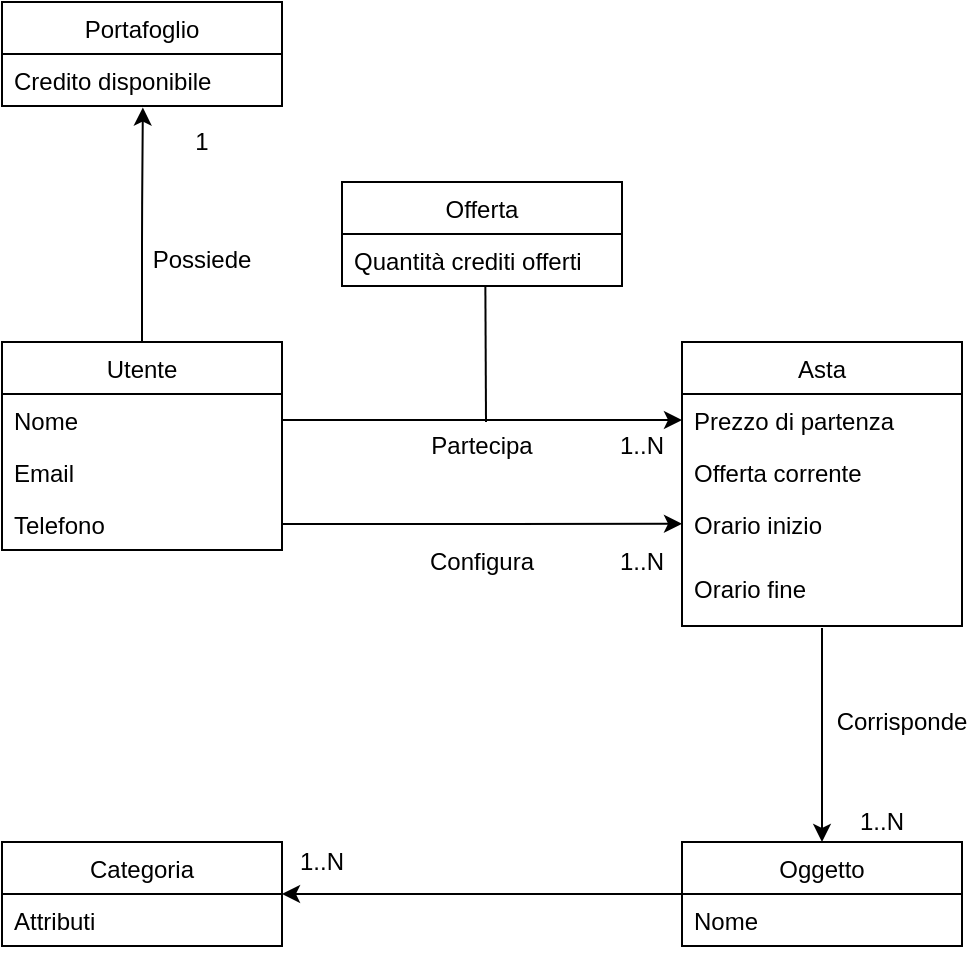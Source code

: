 <mxfile version="12.7.0" type="device"><diagram id="C5RBs43oDa-KdzZeNtuy" name="Page-1"><mxGraphModel dx="1422" dy="802" grid="1" gridSize="10" guides="1" tooltips="1" connect="1" arrows="1" fold="1" page="1" pageScale="1" pageWidth="827" pageHeight="1169" math="0" shadow="0"><root><mxCell id="WIyWlLk6GJQsqaUBKTNV-0"/><mxCell id="WIyWlLk6GJQsqaUBKTNV-1" parent="WIyWlLk6GJQsqaUBKTNV-0"/><mxCell id="xIt5EXOKrvQGk8ZwAL8l-31" style="edgeStyle=orthogonalEdgeStyle;rounded=1;orthogonalLoop=1;jettySize=auto;html=1;exitX=0.5;exitY=0;exitDx=0;exitDy=0;entryX=0.503;entryY=1.03;entryDx=0;entryDy=0;entryPerimeter=0;" parent="WIyWlLk6GJQsqaUBKTNV-1" source="xIt5EXOKrvQGk8ZwAL8l-0" target="xIt5EXOKrvQGk8ZwAL8l-21" edge="1"><mxGeometry relative="1" as="geometry"/></mxCell><mxCell id="xIt5EXOKrvQGk8ZwAL8l-0" value="Utente" style="swimlane;fontStyle=0;childLayout=stackLayout;horizontal=1;startSize=26;fillColor=none;horizontalStack=0;resizeParent=1;resizeParentMax=0;resizeLast=0;collapsible=1;marginBottom=0;" parent="WIyWlLk6GJQsqaUBKTNV-1" vertex="1"><mxGeometry x="60" y="190" width="140" height="104" as="geometry"/></mxCell><mxCell id="xIt5EXOKrvQGk8ZwAL8l-1" value="Nome" style="text;strokeColor=none;fillColor=none;align=left;verticalAlign=top;spacingLeft=4;spacingRight=4;overflow=hidden;rotatable=0;points=[[0,0.5],[1,0.5]];portConstraint=eastwest;" parent="xIt5EXOKrvQGk8ZwAL8l-0" vertex="1"><mxGeometry y="26" width="140" height="26" as="geometry"/></mxCell><mxCell id="xIt5EXOKrvQGk8ZwAL8l-2" value="Email" style="text;strokeColor=none;fillColor=none;align=left;verticalAlign=top;spacingLeft=4;spacingRight=4;overflow=hidden;rotatable=0;points=[[0,0.5],[1,0.5]];portConstraint=eastwest;" parent="xIt5EXOKrvQGk8ZwAL8l-0" vertex="1"><mxGeometry y="52" width="140" height="26" as="geometry"/></mxCell><mxCell id="xIt5EXOKrvQGk8ZwAL8l-3" value="Telefono" style="text;strokeColor=none;fillColor=none;align=left;verticalAlign=top;spacingLeft=4;spacingRight=4;overflow=hidden;rotatable=0;points=[[0,0.5],[1,0.5]];portConstraint=eastwest;" parent="xIt5EXOKrvQGk8ZwAL8l-0" vertex="1"><mxGeometry y="78" width="140" height="26" as="geometry"/></mxCell><mxCell id="xIt5EXOKrvQGk8ZwAL8l-4" value="Asta" style="swimlane;fontStyle=0;childLayout=stackLayout;horizontal=1;startSize=26;fillColor=none;horizontalStack=0;resizeParent=1;resizeParentMax=0;resizeLast=0;collapsible=1;marginBottom=0;shadow=0;" parent="WIyWlLk6GJQsqaUBKTNV-1" vertex="1"><mxGeometry x="400" y="190" width="140" height="142" as="geometry"><mxRectangle x="260" y="430" width="60" height="26" as="alternateBounds"/></mxGeometry></mxCell><mxCell id="xIt5EXOKrvQGk8ZwAL8l-5" value="Prezzo di partenza&#xA;" style="text;strokeColor=none;fillColor=none;align=left;verticalAlign=top;spacingLeft=4;spacingRight=4;overflow=hidden;rotatable=0;points=[[0,0.5],[1,0.5]];portConstraint=eastwest;" parent="xIt5EXOKrvQGk8ZwAL8l-4" vertex="1"><mxGeometry y="26" width="140" height="26" as="geometry"/></mxCell><mxCell id="xIt5EXOKrvQGk8ZwAL8l-6" value="Offerta corrente" style="text;strokeColor=none;fillColor=none;align=left;verticalAlign=top;spacingLeft=4;spacingRight=4;overflow=hidden;rotatable=0;points=[[0,0.5],[1,0.5]];portConstraint=eastwest;" parent="xIt5EXOKrvQGk8ZwAL8l-4" vertex="1"><mxGeometry y="52" width="140" height="26" as="geometry"/></mxCell><mxCell id="xIt5EXOKrvQGk8ZwAL8l-7" value="Orario inizio&#xA;" style="text;strokeColor=none;fillColor=none;align=left;verticalAlign=top;spacingLeft=4;spacingRight=4;overflow=hidden;rotatable=0;points=[[0,0.5],[1,0.5]];portConstraint=eastwest;" parent="xIt5EXOKrvQGk8ZwAL8l-4" vertex="1"><mxGeometry y="78" width="140" height="32" as="geometry"/></mxCell><mxCell id="xIt5EXOKrvQGk8ZwAL8l-8" value="Orario fine" style="text;strokeColor=none;fillColor=none;align=left;verticalAlign=top;spacingLeft=4;spacingRight=4;overflow=hidden;rotatable=0;points=[[0,0.5],[1,0.5]];portConstraint=eastwest;" parent="xIt5EXOKrvQGk8ZwAL8l-4" vertex="1"><mxGeometry y="110" width="140" height="32" as="geometry"/></mxCell><mxCell id="xIt5EXOKrvQGk8ZwAL8l-28" style="edgeStyle=orthogonalEdgeStyle;rounded=1;orthogonalLoop=1;jettySize=auto;html=1;exitX=0;exitY=0.5;exitDx=0;exitDy=0;entryX=1;entryY=0.5;entryDx=0;entryDy=0;" parent="WIyWlLk6GJQsqaUBKTNV-1" source="xIt5EXOKrvQGk8ZwAL8l-10" target="xIt5EXOKrvQGk8ZwAL8l-14" edge="1"><mxGeometry relative="1" as="geometry"/></mxCell><mxCell id="xIt5EXOKrvQGk8ZwAL8l-10" value="Oggetto" style="swimlane;fontStyle=0;childLayout=stackLayout;horizontal=1;startSize=26;fillColor=none;horizontalStack=0;resizeParent=1;resizeParentMax=0;resizeLast=0;collapsible=1;marginBottom=0;shadow=0;" parent="WIyWlLk6GJQsqaUBKTNV-1" vertex="1"><mxGeometry x="400" y="440" width="140" height="52" as="geometry"/></mxCell><mxCell id="xIt5EXOKrvQGk8ZwAL8l-11" value="Nome" style="text;strokeColor=none;fillColor=none;align=left;verticalAlign=top;spacingLeft=4;spacingRight=4;overflow=hidden;rotatable=0;points=[[0,0.5],[1,0.5]];portConstraint=eastwest;" parent="xIt5EXOKrvQGk8ZwAL8l-10" vertex="1"><mxGeometry y="26" width="140" height="26" as="geometry"/></mxCell><mxCell id="xIt5EXOKrvQGk8ZwAL8l-14" value="Categoria" style="swimlane;fontStyle=0;childLayout=stackLayout;horizontal=1;startSize=26;fillColor=none;horizontalStack=0;resizeParent=1;resizeParentMax=0;resizeLast=0;collapsible=1;marginBottom=0;shadow=0;" parent="WIyWlLk6GJQsqaUBKTNV-1" vertex="1"><mxGeometry x="60" y="440" width="140" height="52" as="geometry"/></mxCell><mxCell id="xIt5EXOKrvQGk8ZwAL8l-15" value="Attributi" style="text;strokeColor=none;fillColor=none;align=left;verticalAlign=top;spacingLeft=4;spacingRight=4;overflow=hidden;rotatable=0;points=[[0,0.5],[1,0.5]];portConstraint=eastwest;" parent="xIt5EXOKrvQGk8ZwAL8l-14" vertex="1"><mxGeometry y="26" width="140" height="26" as="geometry"/></mxCell><mxCell id="xIt5EXOKrvQGk8ZwAL8l-20" value="Portafoglio" style="swimlane;fontStyle=0;childLayout=stackLayout;horizontal=1;startSize=26;fillColor=none;horizontalStack=0;resizeParent=1;resizeParentMax=0;resizeLast=0;collapsible=1;marginBottom=0;shadow=0;" parent="WIyWlLk6GJQsqaUBKTNV-1" vertex="1"><mxGeometry x="60" y="20" width="140" height="52" as="geometry"/></mxCell><mxCell id="xIt5EXOKrvQGk8ZwAL8l-21" value="Credito disponibile" style="text;strokeColor=none;fillColor=none;align=left;verticalAlign=top;spacingLeft=4;spacingRight=4;overflow=hidden;rotatable=0;points=[[0,0.5],[1,0.5]];portConstraint=eastwest;" parent="xIt5EXOKrvQGk8ZwAL8l-20" vertex="1"><mxGeometry y="26" width="140" height="26" as="geometry"/></mxCell><mxCell id="xIt5EXOKrvQGk8ZwAL8l-26" style="edgeStyle=orthogonalEdgeStyle;rounded=1;orthogonalLoop=1;jettySize=auto;html=1;exitX=0.5;exitY=1.031;exitDx=0;exitDy=0;entryX=0.5;entryY=0;entryDx=0;entryDy=0;exitPerimeter=0;" parent="WIyWlLk6GJQsqaUBKTNV-1" source="xIt5EXOKrvQGk8ZwAL8l-8" target="xIt5EXOKrvQGk8ZwAL8l-10" edge="1"><mxGeometry relative="1" as="geometry"/></mxCell><mxCell id="xIt5EXOKrvQGk8ZwAL8l-32" style="edgeStyle=orthogonalEdgeStyle;rounded=1;orthogonalLoop=1;jettySize=auto;html=1;exitX=1;exitY=0.5;exitDx=0;exitDy=0;entryX=0;entryY=0.5;entryDx=0;entryDy=0;" parent="WIyWlLk6GJQsqaUBKTNV-1" source="xIt5EXOKrvQGk8ZwAL8l-1" target="xIt5EXOKrvQGk8ZwAL8l-5" edge="1"><mxGeometry relative="1" as="geometry"><Array as="points"><mxPoint x="300" y="229"/><mxPoint x="300" y="229"/></Array></mxGeometry></mxCell><mxCell id="xIt5EXOKrvQGk8ZwAL8l-36" style="edgeStyle=orthogonalEdgeStyle;rounded=1;orthogonalLoop=1;jettySize=auto;html=1;exitX=1;exitY=0.5;exitDx=0;exitDy=0;entryX=0;entryY=0.403;entryDx=0;entryDy=0;entryPerimeter=0;" parent="WIyWlLk6GJQsqaUBKTNV-1" source="xIt5EXOKrvQGk8ZwAL8l-3" target="xIt5EXOKrvQGk8ZwAL8l-7" edge="1"><mxGeometry relative="1" as="geometry"/></mxCell><mxCell id="xIt5EXOKrvQGk8ZwAL8l-37" value="1..N" style="text;html=1;strokeColor=none;fillColor=none;align=center;verticalAlign=middle;whiteSpace=wrap;rounded=0;shadow=0;" parent="WIyWlLk6GJQsqaUBKTNV-1" vertex="1"><mxGeometry x="200" y="440" width="40" height="20" as="geometry"/></mxCell><mxCell id="xIt5EXOKrvQGk8ZwAL8l-38" value="1..N" style="text;html=1;strokeColor=none;fillColor=none;align=center;verticalAlign=middle;whiteSpace=wrap;rounded=0;shadow=0;" parent="WIyWlLk6GJQsqaUBKTNV-1" vertex="1"><mxGeometry x="480" y="420" width="40" height="20" as="geometry"/></mxCell><mxCell id="xIt5EXOKrvQGk8ZwAL8l-39" value="Configura" style="text;html=1;strokeColor=none;fillColor=none;align=center;verticalAlign=middle;whiteSpace=wrap;rounded=0;shadow=0;" parent="WIyWlLk6GJQsqaUBKTNV-1" vertex="1"><mxGeometry x="280" y="290" width="40" height="20" as="geometry"/></mxCell><mxCell id="xIt5EXOKrvQGk8ZwAL8l-40" value="1..N" style="text;html=1;strokeColor=none;fillColor=none;align=center;verticalAlign=middle;whiteSpace=wrap;rounded=0;shadow=0;" parent="WIyWlLk6GJQsqaUBKTNV-1" vertex="1"><mxGeometry x="360" y="290" width="40" height="20" as="geometry"/></mxCell><mxCell id="xIt5EXOKrvQGk8ZwAL8l-41" value="Partecipa" style="text;html=1;strokeColor=none;fillColor=none;align=center;verticalAlign=middle;whiteSpace=wrap;rounded=0;shadow=0;" parent="WIyWlLk6GJQsqaUBKTNV-1" vertex="1"><mxGeometry x="280" y="232" width="40" height="20" as="geometry"/></mxCell><mxCell id="xIt5EXOKrvQGk8ZwAL8l-42" value="1..N" style="text;html=1;strokeColor=none;fillColor=none;align=center;verticalAlign=middle;whiteSpace=wrap;rounded=0;shadow=0;" parent="WIyWlLk6GJQsqaUBKTNV-1" vertex="1"><mxGeometry x="360" y="232" width="40" height="20" as="geometry"/></mxCell><mxCell id="xIt5EXOKrvQGk8ZwAL8l-43" value="Offerta" style="swimlane;fontStyle=0;childLayout=stackLayout;horizontal=1;startSize=26;fillColor=none;horizontalStack=0;resizeParent=1;resizeParentMax=0;resizeLast=0;collapsible=1;marginBottom=0;shadow=0;" parent="WIyWlLk6GJQsqaUBKTNV-1" vertex="1"><mxGeometry x="230" y="110" width="140" height="52" as="geometry"/></mxCell><mxCell id="xIt5EXOKrvQGk8ZwAL8l-44" value="Quantità crediti offerti" style="text;strokeColor=none;fillColor=none;align=left;verticalAlign=top;spacingLeft=4;spacingRight=4;overflow=hidden;rotatable=0;points=[[0,0.5],[1,0.5]];portConstraint=eastwest;" parent="xIt5EXOKrvQGk8ZwAL8l-43" vertex="1"><mxGeometry y="26" width="140" height="26" as="geometry"/></mxCell><mxCell id="xIt5EXOKrvQGk8ZwAL8l-48" value="" style="endArrow=none;html=1;entryX=0.512;entryY=0.986;entryDx=0;entryDy=0;entryPerimeter=0;" parent="WIyWlLk6GJQsqaUBKTNV-1" target="xIt5EXOKrvQGk8ZwAL8l-44" edge="1"><mxGeometry width="50" height="50" relative="1" as="geometry"><mxPoint x="302" y="230" as="sourcePoint"/><mxPoint x="330" y="170" as="targetPoint"/></mxGeometry></mxCell><mxCell id="xIt5EXOKrvQGk8ZwAL8l-49" value="Corrisponde" style="text;html=1;strokeColor=none;fillColor=none;align=center;verticalAlign=middle;whiteSpace=wrap;rounded=0;shadow=0;" parent="WIyWlLk6GJQsqaUBKTNV-1" vertex="1"><mxGeometry x="490" y="370" width="40" height="20" as="geometry"/></mxCell><mxCell id="xIt5EXOKrvQGk8ZwAL8l-51" value="&lt;div&gt;Possiede&lt;/div&gt;" style="text;html=1;strokeColor=none;fillColor=none;align=center;verticalAlign=middle;whiteSpace=wrap;rounded=0;shadow=0;" parent="WIyWlLk6GJQsqaUBKTNV-1" vertex="1"><mxGeometry x="140" y="139" width="40" height="20" as="geometry"/></mxCell><mxCell id="xIt5EXOKrvQGk8ZwAL8l-52" value="1" style="text;html=1;strokeColor=none;fillColor=none;align=center;verticalAlign=middle;whiteSpace=wrap;rounded=0;shadow=0;" parent="WIyWlLk6GJQsqaUBKTNV-1" vertex="1"><mxGeometry x="140" y="80" width="40" height="20" as="geometry"/></mxCell></root></mxGraphModel></diagram></mxfile>